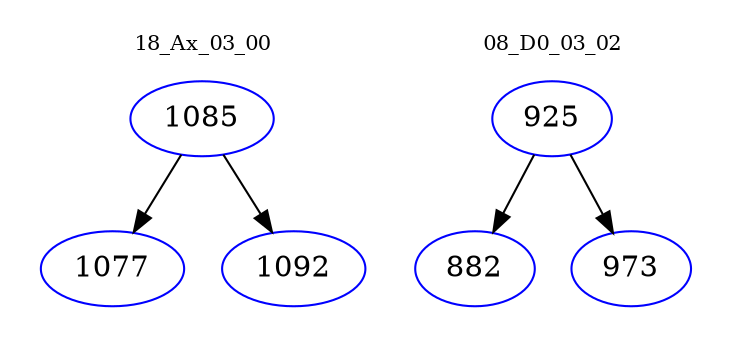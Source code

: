 digraph{
subgraph cluster_0 {
color = white
label = "18_Ax_03_00";
fontsize=10;
T0_1085 [label="1085", color="blue"]
T0_1085 -> T0_1077 [color="black"]
T0_1077 [label="1077", color="blue"]
T0_1085 -> T0_1092 [color="black"]
T0_1092 [label="1092", color="blue"]
}
subgraph cluster_1 {
color = white
label = "08_D0_03_02";
fontsize=10;
T1_925 [label="925", color="blue"]
T1_925 -> T1_882 [color="black"]
T1_882 [label="882", color="blue"]
T1_925 -> T1_973 [color="black"]
T1_973 [label="973", color="blue"]
}
}
